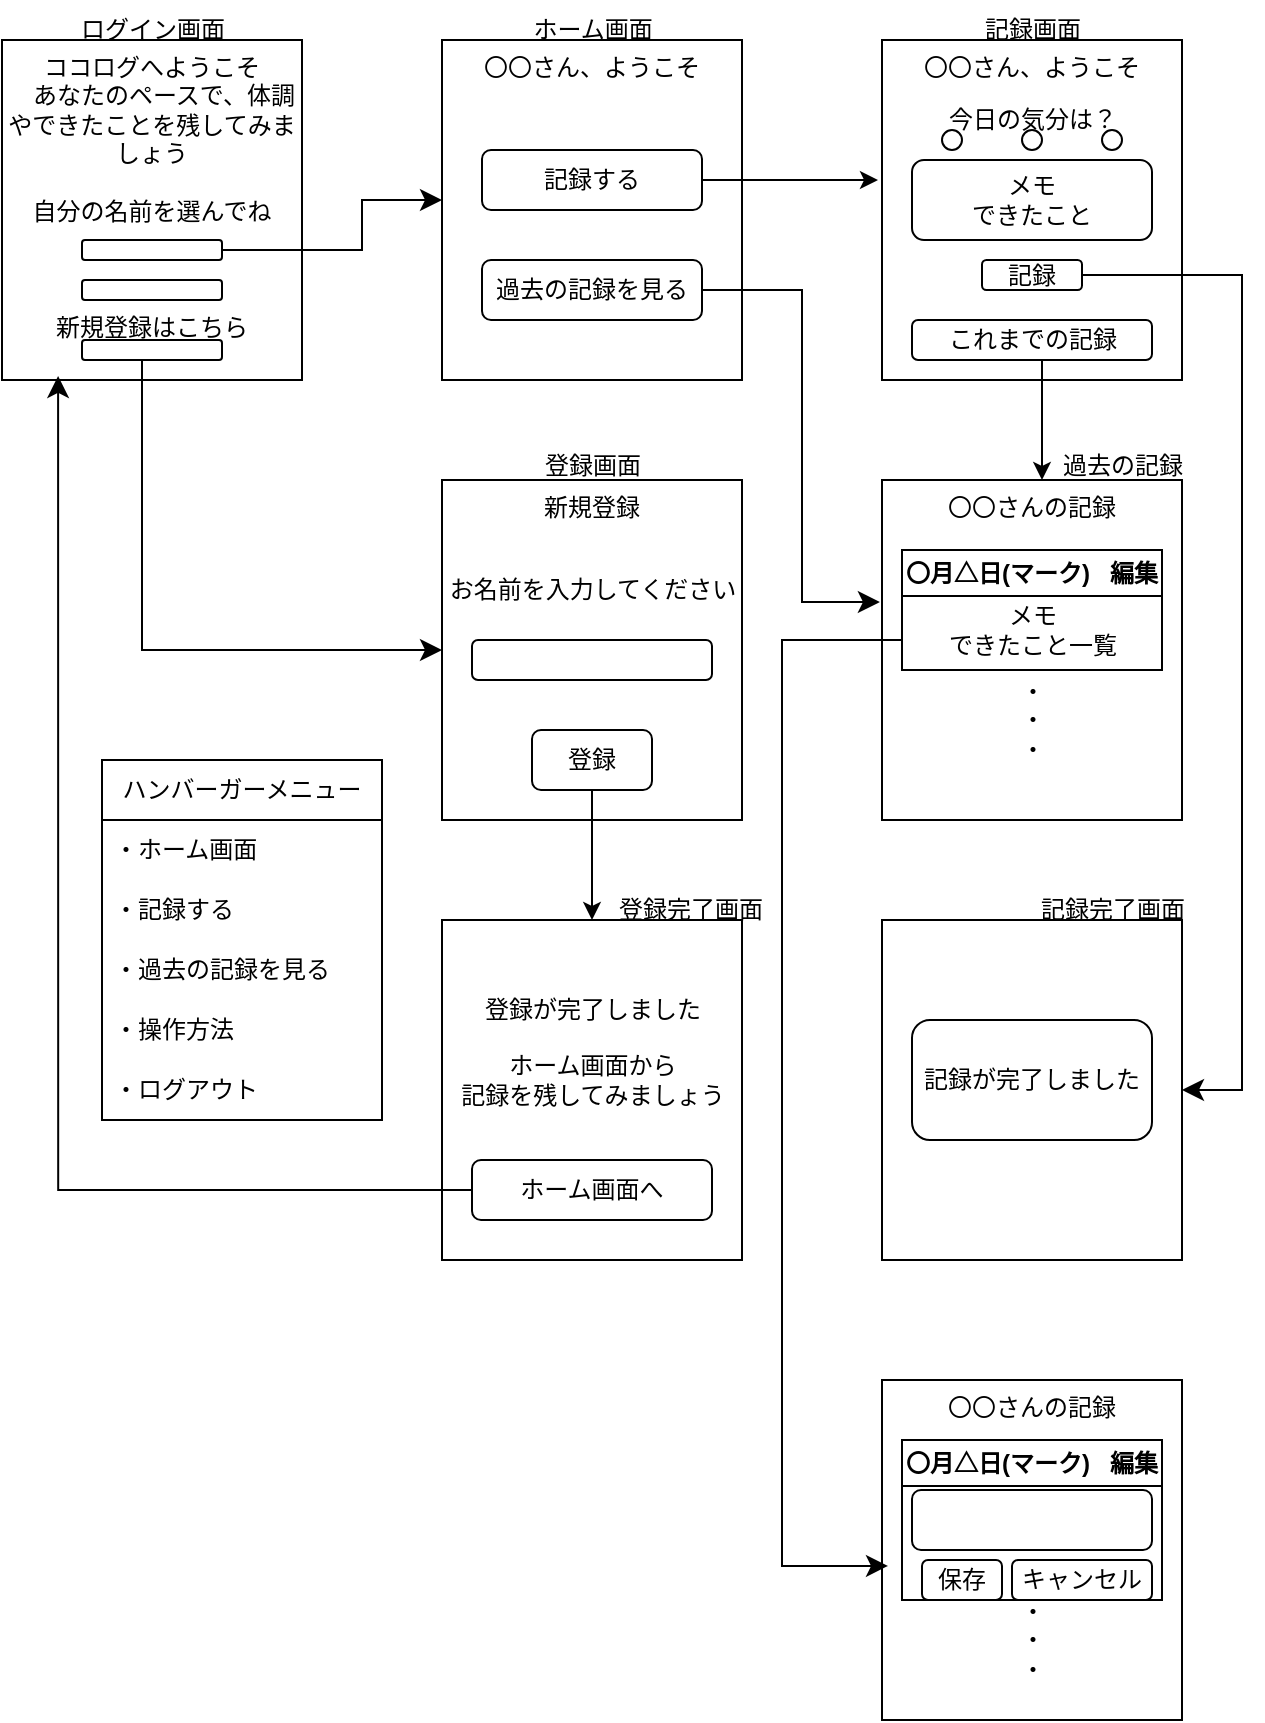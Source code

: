 <mxfile>
    <diagram id="BoI2DkUE6mxpLgUzNR6O" name="ページ1">
        <mxGraphModel dx="444" dy="523" grid="1" gridSize="10" guides="1" tooltips="1" connect="1" arrows="1" fold="1" page="1" pageScale="1" pageWidth="827" pageHeight="1169" math="0" shadow="0">
            <root>
                <mxCell id="0"/>
                <mxCell id="1" parent="0"/>
                <mxCell id="2" value="ココログへようこそ&lt;div&gt;　あなたのペースで、体調やできたことを残してみましょう&lt;/div&gt;&lt;div&gt;&lt;br&gt;&lt;/div&gt;&lt;div&gt;自分の名前を選んでね&lt;/div&gt;&lt;div&gt;&lt;br&gt;&lt;/div&gt;&lt;div&gt;&lt;br&gt;&lt;/div&gt;&lt;div&gt;&lt;br&gt;&lt;/div&gt;&lt;div&gt;新規登録はこちら&lt;/div&gt;" style="rounded=0;whiteSpace=wrap;html=1;horizontal=1;verticalAlign=top;align=center;" parent="1" vertex="1">
                    <mxGeometry x="20" y="40" width="150" height="170" as="geometry"/>
                </mxCell>
                <mxCell id="3" value="" style="rounded=1;whiteSpace=wrap;html=1;" parent="1" vertex="1">
                    <mxGeometry x="60" y="140" width="70" height="10" as="geometry"/>
                </mxCell>
                <mxCell id="4" value="" style="rounded=1;whiteSpace=wrap;html=1;" parent="1" vertex="1">
                    <mxGeometry x="60" y="160" width="70" height="10" as="geometry"/>
                </mxCell>
                <mxCell id="6" value="" style="rounded=1;whiteSpace=wrap;html=1;" parent="1" vertex="1">
                    <mxGeometry x="60" y="190" width="70" height="10" as="geometry"/>
                </mxCell>
                <mxCell id="9" value="〇〇さんの記録&lt;div&gt;&lt;br&gt;&lt;/div&gt;&lt;div&gt;&lt;br&gt;&lt;/div&gt;" style="rounded=0;whiteSpace=wrap;html=1;verticalAlign=top;" parent="1" vertex="1">
                    <mxGeometry x="460" y="260" width="150" height="170" as="geometry"/>
                </mxCell>
                <mxCell id="10" value="〇月△日(マーク)&amp;nbsp; &amp;nbsp;編集" style="swimlane;whiteSpace=wrap;html=1;" parent="1" vertex="1">
                    <mxGeometry x="470" y="295" width="130" height="60" as="geometry"/>
                </mxCell>
                <mxCell id="11" value="メモ&lt;div&gt;できたこと一覧&lt;/div&gt;" style="text;html=1;align=center;verticalAlign=middle;resizable=0;points=[];autosize=1;strokeColor=none;fillColor=none;" parent="10" vertex="1">
                    <mxGeometry x="10" y="20" width="110" height="40" as="geometry"/>
                </mxCell>
                <mxCell id="14" value="・&lt;div&gt;・&lt;/div&gt;&lt;div&gt;・&lt;/div&gt;" style="text;html=1;align=center;verticalAlign=middle;resizable=0;points=[];autosize=1;strokeColor=none;fillColor=none;" parent="1" vertex="1">
                    <mxGeometry x="515" y="350" width="40" height="60" as="geometry"/>
                </mxCell>
                <mxCell id="15" value="〇〇さん、ようこそ" style="rounded=0;whiteSpace=wrap;html=1;verticalAlign=top;" parent="1" vertex="1">
                    <mxGeometry x="460" y="40" width="150" height="170" as="geometry"/>
                </mxCell>
                <mxCell id="16" value="メモ&lt;div&gt;できたこと&lt;/div&gt;" style="rounded=1;whiteSpace=wrap;html=1;" parent="1" vertex="1">
                    <mxGeometry x="475" y="100" width="120" height="40" as="geometry"/>
                </mxCell>
                <mxCell id="17" value="今日の気分は？" style="text;html=1;align=center;verticalAlign=middle;resizable=0;points=[];autosize=1;strokeColor=none;fillColor=none;" parent="1" vertex="1">
                    <mxGeometry x="480" y="65" width="110" height="30" as="geometry"/>
                </mxCell>
                <mxCell id="19" value="" style="ellipse;whiteSpace=wrap;html=1;aspect=fixed;direction=south;" parent="1" vertex="1">
                    <mxGeometry x="490" y="85" width="10" height="10" as="geometry"/>
                </mxCell>
                <mxCell id="20" value="" style="ellipse;whiteSpace=wrap;html=1;aspect=fixed;" parent="1" vertex="1">
                    <mxGeometry x="530" y="85" width="10" height="10" as="geometry"/>
                </mxCell>
                <mxCell id="21" value="" style="ellipse;whiteSpace=wrap;html=1;aspect=fixed;" parent="1" vertex="1">
                    <mxGeometry x="570" y="85" width="10" height="10" as="geometry"/>
                </mxCell>
                <mxCell id="22" value="記録" style="rounded=1;whiteSpace=wrap;html=1;" parent="1" vertex="1">
                    <mxGeometry x="510" y="150" width="50" height="15" as="geometry"/>
                </mxCell>
                <mxCell id="27" value="" style="rounded=1;whiteSpace=wrap;html=1;" parent="1" vertex="1">
                    <mxGeometry x="475" y="180" width="120" height="20" as="geometry"/>
                </mxCell>
                <mxCell id="24" value="これまでの記録" style="text;html=1;align=center;verticalAlign=middle;resizable=0;points=[];autosize=1;strokeColor=none;fillColor=none;" parent="1" vertex="1">
                    <mxGeometry x="480" y="175" width="110" height="30" as="geometry"/>
                </mxCell>
                <mxCell id="55" value="新規登録" style="rounded=0;whiteSpace=wrap;html=1;verticalAlign=top;" parent="1" vertex="1">
                    <mxGeometry x="240" y="260" width="150" height="170" as="geometry"/>
                </mxCell>
                <mxCell id="56" value="お名前を入力してください" style="text;html=1;align=center;verticalAlign=middle;resizable=0;points=[];autosize=1;strokeColor=none;fillColor=none;" parent="1" vertex="1">
                    <mxGeometry x="230" y="300" width="170" height="30" as="geometry"/>
                </mxCell>
                <mxCell id="57" value="" style="rounded=1;whiteSpace=wrap;html=1;" parent="1" vertex="1">
                    <mxGeometry x="255" y="340" width="120" height="20" as="geometry"/>
                </mxCell>
                <mxCell id="58" value="登録" style="rounded=1;whiteSpace=wrap;html=1;" parent="1" vertex="1">
                    <mxGeometry x="285" y="385" width="60" height="30" as="geometry"/>
                </mxCell>
                <mxCell id="59" value="" style="rounded=0;whiteSpace=wrap;html=1;verticalAlign=top;" parent="1" vertex="1">
                    <mxGeometry x="240" y="480" width="150" height="170" as="geometry"/>
                </mxCell>
                <mxCell id="61" value="登録が完了しました" style="text;html=1;align=center;verticalAlign=middle;resizable=0;points=[];autosize=1;strokeColor=none;fillColor=none;" parent="1" vertex="1">
                    <mxGeometry x="250" y="510" width="130" height="30" as="geometry"/>
                </mxCell>
                <mxCell id="62" value="ホーム画面から&lt;div&gt;記録を残してみましょう&lt;/div&gt;" style="text;html=1;align=center;verticalAlign=middle;resizable=0;points=[];autosize=1;strokeColor=none;fillColor=none;" parent="1" vertex="1">
                    <mxGeometry x="235" y="540" width="160" height="40" as="geometry"/>
                </mxCell>
                <mxCell id="63" value="ホーム画面へ" style="rounded=1;whiteSpace=wrap;html=1;" parent="1" vertex="1">
                    <mxGeometry x="255" y="600" width="120" height="30" as="geometry"/>
                </mxCell>
                <mxCell id="64" value="〇〇さん、ようこそ" style="rounded=0;whiteSpace=wrap;html=1;verticalAlign=top;" parent="1" vertex="1">
                    <mxGeometry x="240" y="40" width="150" height="170" as="geometry"/>
                </mxCell>
                <mxCell id="65" value="記録する" style="rounded=1;whiteSpace=wrap;html=1;" parent="1" vertex="1">
                    <mxGeometry x="260" y="95" width="110" height="30" as="geometry"/>
                </mxCell>
                <mxCell id="66" value="過去の記録を見る" style="rounded=1;whiteSpace=wrap;html=1;" parent="1" vertex="1">
                    <mxGeometry x="260" y="150" width="110" height="30" as="geometry"/>
                </mxCell>
                <mxCell id="68" value="ハンバーガーメニュー" style="swimlane;fontStyle=0;childLayout=stackLayout;horizontal=1;startSize=30;horizontalStack=0;resizeParent=1;resizeParentMax=0;resizeLast=0;collapsible=1;marginBottom=0;whiteSpace=wrap;html=1;" parent="1" vertex="1">
                    <mxGeometry x="70" y="400" width="140" height="180" as="geometry"/>
                </mxCell>
                <mxCell id="69" value="・ホーム画面" style="text;strokeColor=none;fillColor=none;align=left;verticalAlign=middle;spacingLeft=4;spacingRight=4;overflow=hidden;points=[[0,0.5],[1,0.5]];portConstraint=eastwest;rotatable=0;whiteSpace=wrap;html=1;" parent="68" vertex="1">
                    <mxGeometry y="30" width="140" height="30" as="geometry"/>
                </mxCell>
                <mxCell id="70" value="・記録する" style="text;strokeColor=none;fillColor=none;align=left;verticalAlign=middle;spacingLeft=4;spacingRight=4;overflow=hidden;points=[[0,0.5],[1,0.5]];portConstraint=eastwest;rotatable=0;whiteSpace=wrap;html=1;" parent="68" vertex="1">
                    <mxGeometry y="60" width="140" height="30" as="geometry"/>
                </mxCell>
                <mxCell id="71" value="・過去の記録を見る" style="text;strokeColor=none;fillColor=none;align=left;verticalAlign=middle;spacingLeft=4;spacingRight=4;overflow=hidden;points=[[0,0.5],[1,0.5]];portConstraint=eastwest;rotatable=0;whiteSpace=wrap;html=1;" parent="68" vertex="1">
                    <mxGeometry y="90" width="140" height="30" as="geometry"/>
                </mxCell>
                <mxCell id="72" value="・操作方法" style="text;strokeColor=none;fillColor=none;align=left;verticalAlign=middle;spacingLeft=4;spacingRight=4;overflow=hidden;points=[[0,0.5],[1,0.5]];portConstraint=eastwest;rotatable=0;whiteSpace=wrap;html=1;" parent="68" vertex="1">
                    <mxGeometry y="120" width="140" height="30" as="geometry"/>
                </mxCell>
                <mxCell id="107" value="・ログアウト" style="text;strokeColor=none;fillColor=none;align=left;verticalAlign=middle;spacingLeft=4;spacingRight=4;overflow=hidden;points=[[0,0.5],[1,0.5]];portConstraint=eastwest;rotatable=0;whiteSpace=wrap;html=1;" vertex="1" parent="68">
                    <mxGeometry y="150" width="140" height="30" as="geometry"/>
                </mxCell>
                <mxCell id="83" value="" style="edgeStyle=elbowEdgeStyle;elbow=horizontal;endArrow=classic;html=1;curved=0;rounded=0;endSize=8;startSize=8;exitX=1;exitY=0.5;exitDx=0;exitDy=0;" parent="1" source="3" edge="1">
                    <mxGeometry width="50" height="50" relative="1" as="geometry">
                        <mxPoint x="190" y="170" as="sourcePoint"/>
                        <mxPoint x="240" y="120" as="targetPoint"/>
                        <Array as="points">
                            <mxPoint x="200" y="150"/>
                        </Array>
                    </mxGeometry>
                </mxCell>
                <mxCell id="88" value="" style="edgeStyle=elbowEdgeStyle;elbow=horizontal;endArrow=classic;html=1;curved=0;rounded=0;endSize=8;startSize=8;entryX=0;entryY=0.5;entryDx=0;entryDy=0;exitX=0.5;exitY=1;exitDx=0;exitDy=0;" parent="1" source="6" target="55" edge="1">
                    <mxGeometry width="50" height="50" relative="1" as="geometry">
                        <mxPoint x="60" y="220" as="sourcePoint"/>
                        <mxPoint x="350" y="250" as="targetPoint"/>
                        <Array as="points">
                            <mxPoint x="90" y="350"/>
                        </Array>
                    </mxGeometry>
                </mxCell>
                <mxCell id="89" value="" style="endArrow=classic;html=1;entryX=0.5;entryY=0;entryDx=0;entryDy=0;exitX=0.5;exitY=1;exitDx=0;exitDy=0;" parent="1" source="58" target="59" edge="1">
                    <mxGeometry width="50" height="50" relative="1" as="geometry">
                        <mxPoint x="300" y="400" as="sourcePoint"/>
                        <mxPoint x="350" y="350" as="targetPoint"/>
                    </mxGeometry>
                </mxCell>
                <mxCell id="90" value="" style="endArrow=classic;html=1;" parent="1" source="65" edge="1">
                    <mxGeometry width="50" height="50" relative="1" as="geometry">
                        <mxPoint x="300" y="100" as="sourcePoint"/>
                        <mxPoint x="458" y="110" as="targetPoint"/>
                    </mxGeometry>
                </mxCell>
                <mxCell id="91" value="" style="edgeStyle=elbowEdgeStyle;elbow=horizontal;endArrow=classic;html=1;curved=0;rounded=0;endSize=8;startSize=8;entryX=-0.007;entryY=0.359;entryDx=0;entryDy=0;entryPerimeter=0;exitX=1;exitY=0.5;exitDx=0;exitDy=0;" parent="1" source="66" target="9" edge="1">
                    <mxGeometry width="50" height="50" relative="1" as="geometry">
                        <mxPoint x="300" y="240" as="sourcePoint"/>
                        <mxPoint x="350" y="190" as="targetPoint"/>
                        <Array as="points">
                            <mxPoint x="420" y="250"/>
                        </Array>
                    </mxGeometry>
                </mxCell>
                <mxCell id="92" value="" style="endArrow=classic;html=1;" parent="1" edge="1">
                    <mxGeometry width="50" height="50" relative="1" as="geometry">
                        <mxPoint x="540" y="200" as="sourcePoint"/>
                        <mxPoint x="540" y="260" as="targetPoint"/>
                    </mxGeometry>
                </mxCell>
                <mxCell id="94" value="" style="edgeStyle=segmentEdgeStyle;endArrow=classic;html=1;curved=0;rounded=0;endSize=8;startSize=8;exitX=0;exitY=0.5;exitDx=0;exitDy=0;entryX=0.187;entryY=0.988;entryDx=0;entryDy=0;entryPerimeter=0;" parent="1" source="63" target="2" edge="1">
                    <mxGeometry width="50" height="50" relative="1" as="geometry">
                        <mxPoint x="300" y="510" as="sourcePoint"/>
                        <mxPoint x="350" y="460" as="targetPoint"/>
                    </mxGeometry>
                </mxCell>
                <mxCell id="96" value="ログイン画面" style="text;html=1;align=center;verticalAlign=middle;resizable=0;points=[];autosize=1;strokeColor=none;fillColor=none;" parent="1" vertex="1">
                    <mxGeometry x="45" y="20" width="100" height="30" as="geometry"/>
                </mxCell>
                <mxCell id="97" value="ホーム画面" style="text;html=1;align=center;verticalAlign=middle;resizable=0;points=[];autosize=1;strokeColor=none;fillColor=none;" parent="1" vertex="1">
                    <mxGeometry x="275" y="20" width="80" height="30" as="geometry"/>
                </mxCell>
                <mxCell id="98" value="記録画面" style="text;html=1;align=center;verticalAlign=middle;resizable=0;points=[];autosize=1;strokeColor=none;fillColor=none;" parent="1" vertex="1">
                    <mxGeometry x="500" y="20" width="70" height="30" as="geometry"/>
                </mxCell>
                <mxCell id="99" value="過去の記録" style="text;html=1;align=center;verticalAlign=middle;resizable=0;points=[];autosize=1;strokeColor=none;fillColor=none;" parent="1" vertex="1">
                    <mxGeometry x="540" y="238" width="80" height="30" as="geometry"/>
                </mxCell>
                <mxCell id="100" value="登録画面" style="text;html=1;align=center;verticalAlign=middle;resizable=0;points=[];autosize=1;strokeColor=none;fillColor=none;" parent="1" vertex="1">
                    <mxGeometry x="280" y="238" width="70" height="30" as="geometry"/>
                </mxCell>
                <mxCell id="101" value="登録完了画面" style="text;html=1;align=center;verticalAlign=middle;resizable=0;points=[];autosize=1;strokeColor=none;fillColor=none;" parent="1" vertex="1">
                    <mxGeometry x="314" y="460" width="100" height="30" as="geometry"/>
                </mxCell>
                <mxCell id="103" value="" style="rounded=0;whiteSpace=wrap;html=1;verticalAlign=middle;" parent="1" vertex="1">
                    <mxGeometry x="460" y="480" width="150" height="170" as="geometry"/>
                </mxCell>
                <mxCell id="104" value="記録が完了しました" style="rounded=1;whiteSpace=wrap;html=1;" parent="1" vertex="1">
                    <mxGeometry x="475" y="530" width="120" height="60" as="geometry"/>
                </mxCell>
                <mxCell id="105" value="記録完了画面" style="text;html=1;align=center;verticalAlign=middle;resizable=0;points=[];autosize=1;strokeColor=none;fillColor=none;" parent="1" vertex="1">
                    <mxGeometry x="525" y="460" width="100" height="30" as="geometry"/>
                </mxCell>
                <mxCell id="106" value="" style="edgeStyle=elbowEdgeStyle;elbow=vertical;endArrow=classic;html=1;curved=0;rounded=0;endSize=8;startSize=8;exitX=1;exitY=0.5;exitDx=0;exitDy=0;entryX=1;entryY=0.5;entryDx=0;entryDy=0;" parent="1" source="22" target="103" edge="1">
                    <mxGeometry width="50" height="50" relative="1" as="geometry">
                        <mxPoint x="450" y="160" as="sourcePoint"/>
                        <mxPoint x="640" y="570" as="targetPoint"/>
                        <Array as="points">
                            <mxPoint x="640" y="360"/>
                        </Array>
                    </mxGeometry>
                </mxCell>
                <mxCell id="109" value="〇〇さんの記録&lt;div&gt;&lt;br&gt;&lt;/div&gt;&lt;div&gt;&lt;br&gt;&lt;/div&gt;" style="rounded=0;whiteSpace=wrap;html=1;verticalAlign=top;" vertex="1" parent="1">
                    <mxGeometry x="460" y="710" width="150" height="170" as="geometry"/>
                </mxCell>
                <mxCell id="110" value="〇月△日(マーク)&amp;nbsp; &amp;nbsp;編集" style="swimlane;whiteSpace=wrap;html=1;" vertex="1" parent="1">
                    <mxGeometry x="470" y="740" width="130" height="80" as="geometry"/>
                </mxCell>
                <mxCell id="114" value="" style="rounded=1;whiteSpace=wrap;html=1;" vertex="1" parent="110">
                    <mxGeometry x="5" y="25" width="120" height="30" as="geometry"/>
                </mxCell>
                <mxCell id="112" value="・&lt;div&gt;・&lt;/div&gt;&lt;div&gt;・&lt;/div&gt;" style="text;html=1;align=center;verticalAlign=middle;resizable=0;points=[];autosize=1;strokeColor=none;fillColor=none;" vertex="1" parent="1">
                    <mxGeometry x="515" y="810" width="40" height="60" as="geometry"/>
                </mxCell>
                <mxCell id="115" value="保存" style="rounded=1;whiteSpace=wrap;html=1;" vertex="1" parent="1">
                    <mxGeometry x="480" y="800" width="40" height="20" as="geometry"/>
                </mxCell>
                <mxCell id="117" value="キャンセル" style="rounded=1;whiteSpace=wrap;html=1;" vertex="1" parent="1">
                    <mxGeometry x="525" y="800" width="70" height="20" as="geometry"/>
                </mxCell>
                <mxCell id="119" value="" style="edgeStyle=elbowEdgeStyle;elbow=horizontal;endArrow=classic;html=1;curved=0;rounded=0;endSize=8;startSize=8;exitX=0;exitY=0.75;exitDx=0;exitDy=0;entryX=0.02;entryY=0.547;entryDx=0;entryDy=0;entryPerimeter=0;" edge="1" parent="1" source="10" target="109">
                    <mxGeometry width="50" height="50" relative="1" as="geometry">
                        <mxPoint x="490" y="570" as="sourcePoint"/>
                        <mxPoint x="450" y="800" as="targetPoint"/>
                        <Array as="points">
                            <mxPoint x="410" y="590"/>
                        </Array>
                    </mxGeometry>
                </mxCell>
            </root>
        </mxGraphModel>
    </diagram>
</mxfile>